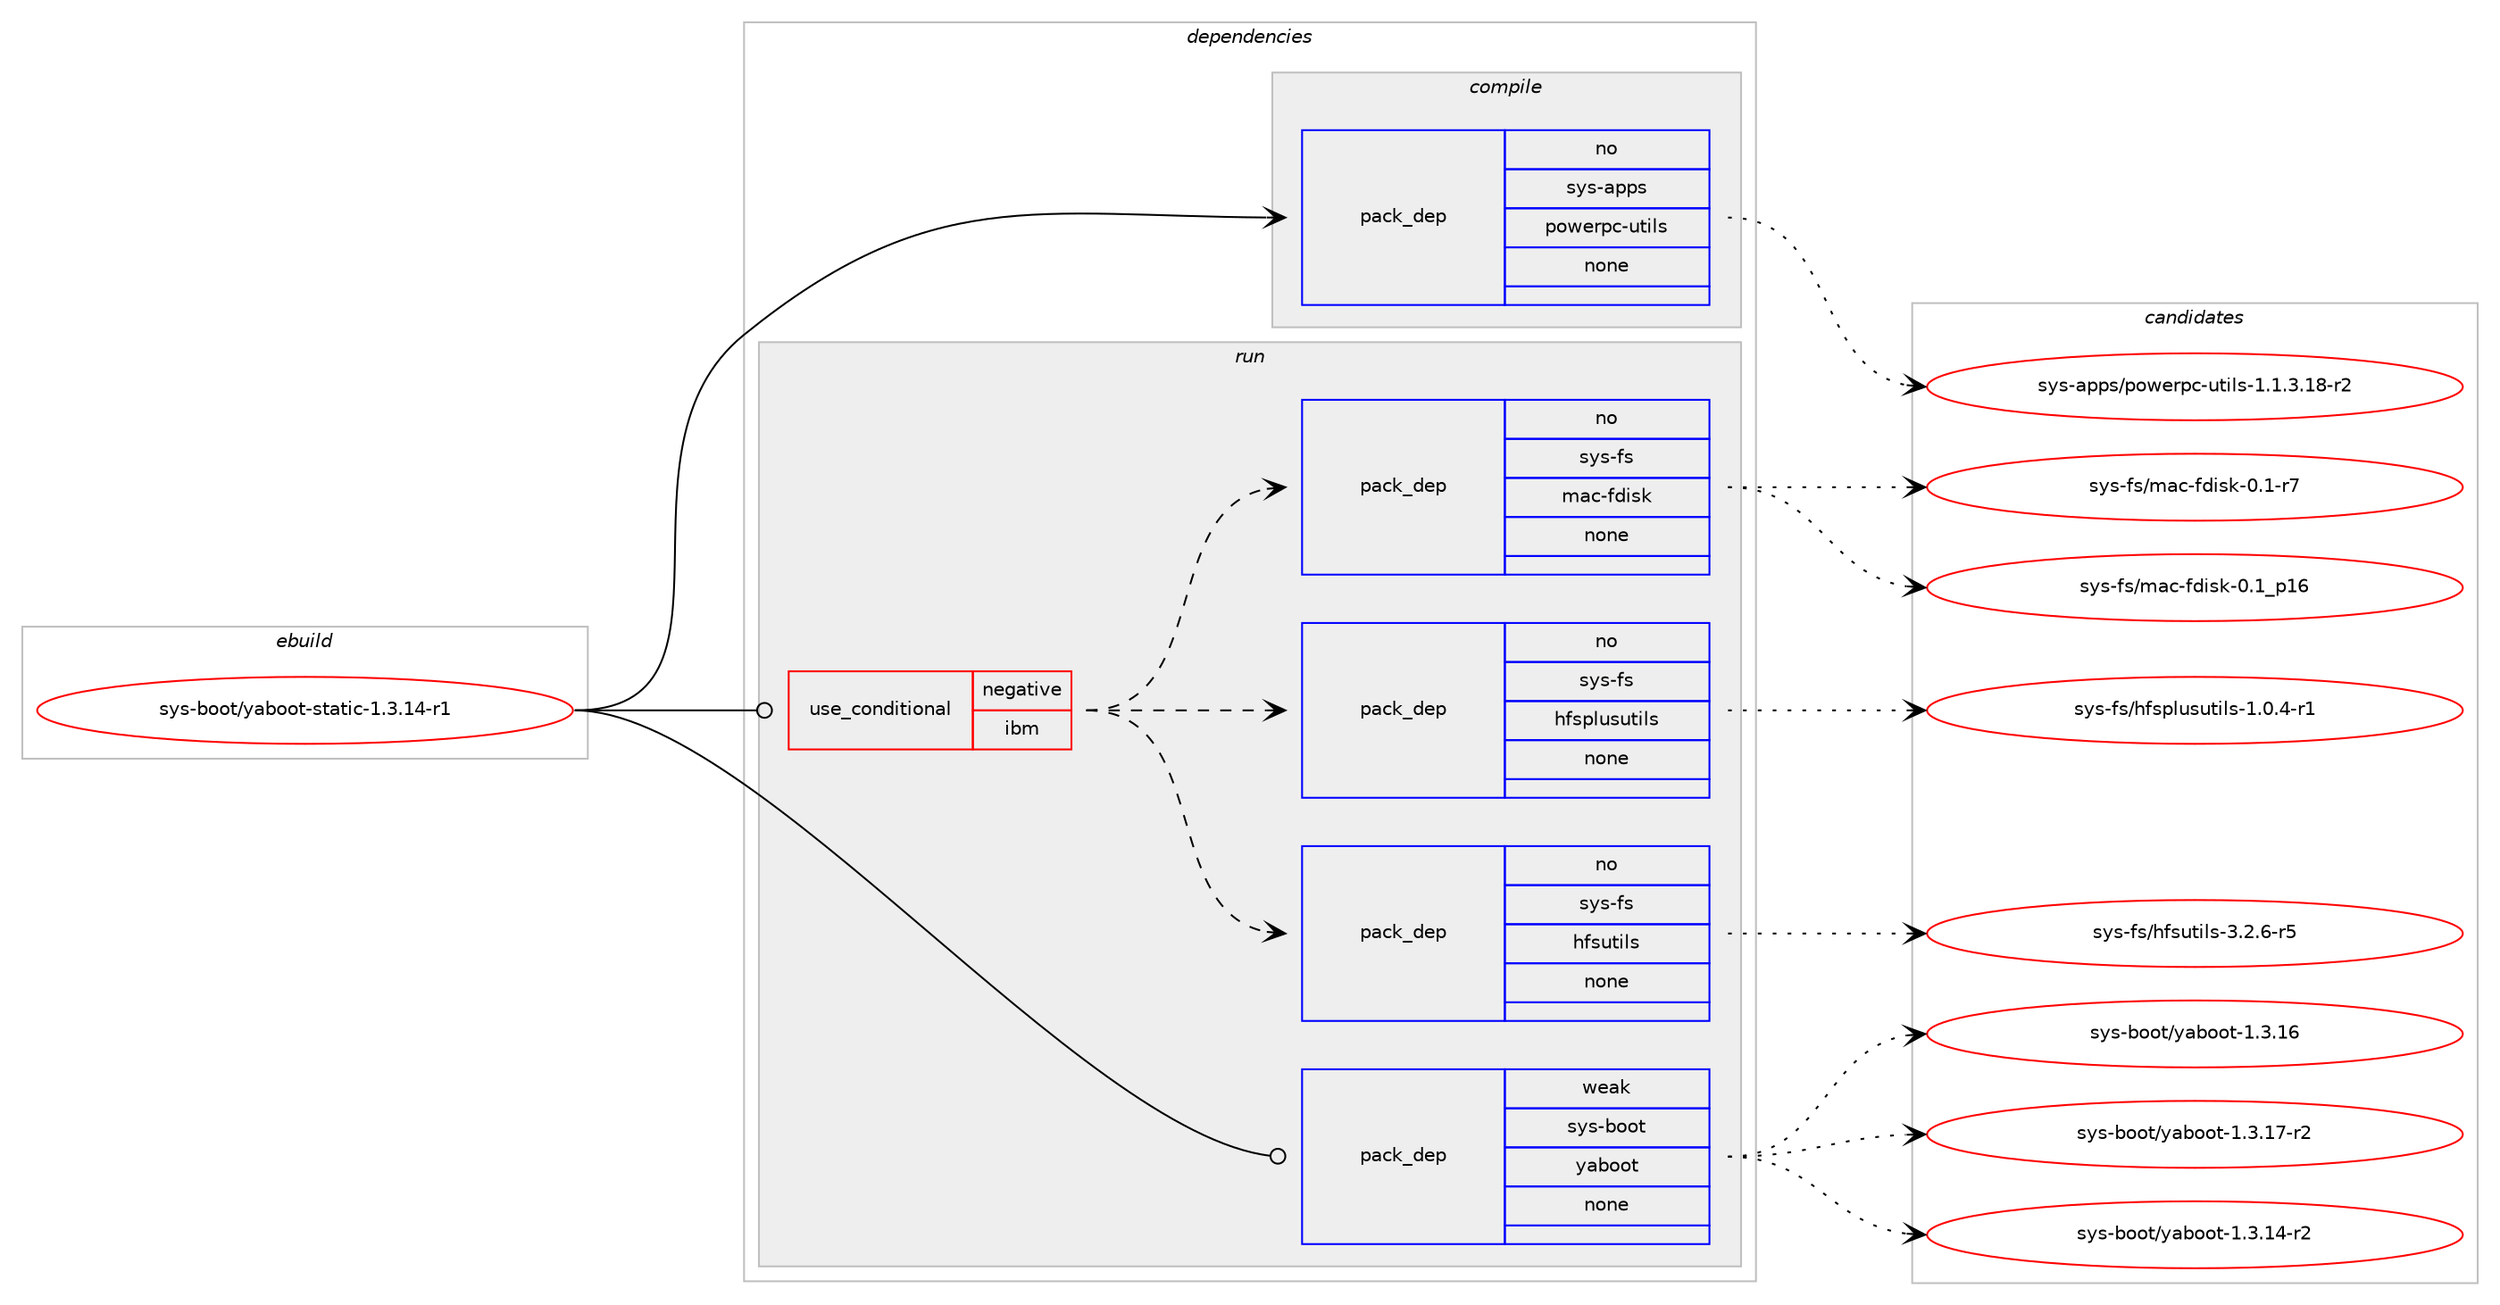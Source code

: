 digraph prolog {

# *************
# Graph options
# *************

newrank=true;
concentrate=true;
compound=true;
graph [rankdir=LR,fontname=Helvetica,fontsize=10,ranksep=1.5];#, ranksep=2.5, nodesep=0.2];
edge  [arrowhead=vee];
node  [fontname=Helvetica,fontsize=10];

# **********
# The ebuild
# **********

subgraph cluster_leftcol {
color=gray;
rank=same;
label=<<i>ebuild</i>>;
id [label="sys-boot/yaboot-static-1.3.14-r1", color=red, width=4, href="../sys-boot/yaboot-static-1.3.14-r1.svg"];
}

# ****************
# The dependencies
# ****************

subgraph cluster_midcol {
color=gray;
label=<<i>dependencies</i>>;
subgraph cluster_compile {
fillcolor="#eeeeee";
style=filled;
label=<<i>compile</i>>;
subgraph pack354239 {
dependency477508 [label=<<TABLE BORDER="0" CELLBORDER="1" CELLSPACING="0" CELLPADDING="4" WIDTH="220"><TR><TD ROWSPAN="6" CELLPADDING="30">pack_dep</TD></TR><TR><TD WIDTH="110">no</TD></TR><TR><TD>sys-apps</TD></TR><TR><TD>powerpc-utils</TD></TR><TR><TD>none</TD></TR><TR><TD></TD></TR></TABLE>>, shape=none, color=blue];
}
id:e -> dependency477508:w [weight=20,style="solid",arrowhead="vee"];
}
subgraph cluster_compileandrun {
fillcolor="#eeeeee";
style=filled;
label=<<i>compile and run</i>>;
}
subgraph cluster_run {
fillcolor="#eeeeee";
style=filled;
label=<<i>run</i>>;
subgraph cond114939 {
dependency477509 [label=<<TABLE BORDER="0" CELLBORDER="1" CELLSPACING="0" CELLPADDING="4"><TR><TD ROWSPAN="3" CELLPADDING="10">use_conditional</TD></TR><TR><TD>negative</TD></TR><TR><TD>ibm</TD></TR></TABLE>>, shape=none, color=red];
subgraph pack354240 {
dependency477510 [label=<<TABLE BORDER="0" CELLBORDER="1" CELLSPACING="0" CELLPADDING="4" WIDTH="220"><TR><TD ROWSPAN="6" CELLPADDING="30">pack_dep</TD></TR><TR><TD WIDTH="110">no</TD></TR><TR><TD>sys-fs</TD></TR><TR><TD>hfsutils</TD></TR><TR><TD>none</TD></TR><TR><TD></TD></TR></TABLE>>, shape=none, color=blue];
}
dependency477509:e -> dependency477510:w [weight=20,style="dashed",arrowhead="vee"];
subgraph pack354241 {
dependency477511 [label=<<TABLE BORDER="0" CELLBORDER="1" CELLSPACING="0" CELLPADDING="4" WIDTH="220"><TR><TD ROWSPAN="6" CELLPADDING="30">pack_dep</TD></TR><TR><TD WIDTH="110">no</TD></TR><TR><TD>sys-fs</TD></TR><TR><TD>hfsplusutils</TD></TR><TR><TD>none</TD></TR><TR><TD></TD></TR></TABLE>>, shape=none, color=blue];
}
dependency477509:e -> dependency477511:w [weight=20,style="dashed",arrowhead="vee"];
subgraph pack354242 {
dependency477512 [label=<<TABLE BORDER="0" CELLBORDER="1" CELLSPACING="0" CELLPADDING="4" WIDTH="220"><TR><TD ROWSPAN="6" CELLPADDING="30">pack_dep</TD></TR><TR><TD WIDTH="110">no</TD></TR><TR><TD>sys-fs</TD></TR><TR><TD>mac-fdisk</TD></TR><TR><TD>none</TD></TR><TR><TD></TD></TR></TABLE>>, shape=none, color=blue];
}
dependency477509:e -> dependency477512:w [weight=20,style="dashed",arrowhead="vee"];
}
id:e -> dependency477509:w [weight=20,style="solid",arrowhead="odot"];
subgraph pack354243 {
dependency477513 [label=<<TABLE BORDER="0" CELLBORDER="1" CELLSPACING="0" CELLPADDING="4" WIDTH="220"><TR><TD ROWSPAN="6" CELLPADDING="30">pack_dep</TD></TR><TR><TD WIDTH="110">weak</TD></TR><TR><TD>sys-boot</TD></TR><TR><TD>yaboot</TD></TR><TR><TD>none</TD></TR><TR><TD></TD></TR></TABLE>>, shape=none, color=blue];
}
id:e -> dependency477513:w [weight=20,style="solid",arrowhead="odot"];
}
}

# **************
# The candidates
# **************

subgraph cluster_choices {
rank=same;
color=gray;
label=<<i>candidates</i>>;

subgraph choice354239 {
color=black;
nodesep=1;
choice11512111545971121121154711211111910111411299451171161051081154549464946514649564511450 [label="sys-apps/powerpc-utils-1.1.3.18-r2", color=red, width=4,href="../sys-apps/powerpc-utils-1.1.3.18-r2.svg"];
dependency477508:e -> choice11512111545971121121154711211111910111411299451171161051081154549464946514649564511450:w [style=dotted,weight="100"];
}
subgraph choice354240 {
color=black;
nodesep=1;
choice11512111545102115471041021151171161051081154551465046544511453 [label="sys-fs/hfsutils-3.2.6-r5", color=red, width=4,href="../sys-fs/hfsutils-3.2.6-r5.svg"];
dependency477510:e -> choice11512111545102115471041021151171161051081154551465046544511453:w [style=dotted,weight="100"];
}
subgraph choice354241 {
color=black;
nodesep=1;
choice11512111545102115471041021151121081171151171161051081154549464846524511449 [label="sys-fs/hfsplusutils-1.0.4-r1", color=red, width=4,href="../sys-fs/hfsplusutils-1.0.4-r1.svg"];
dependency477511:e -> choice11512111545102115471041021151121081171151171161051081154549464846524511449:w [style=dotted,weight="100"];
}
subgraph choice354242 {
color=black;
nodesep=1;
choice1151211154510211547109979945102100105115107454846494511455 [label="sys-fs/mac-fdisk-0.1-r7", color=red, width=4,href="../sys-fs/mac-fdisk-0.1-r7.svg"];
choice115121115451021154710997994510210010511510745484649951124954 [label="sys-fs/mac-fdisk-0.1_p16", color=red, width=4,href="../sys-fs/mac-fdisk-0.1_p16.svg"];
dependency477512:e -> choice1151211154510211547109979945102100105115107454846494511455:w [style=dotted,weight="100"];
dependency477512:e -> choice115121115451021154710997994510210010511510745484649951124954:w [style=dotted,weight="100"];
}
subgraph choice354243 {
color=black;
nodesep=1;
choice1151211154598111111116471219798111111116454946514649524511450 [label="sys-boot/yaboot-1.3.14-r2", color=red, width=4,href="../sys-boot/yaboot-1.3.14-r2.svg"];
choice115121115459811111111647121979811111111645494651464954 [label="sys-boot/yaboot-1.3.16", color=red, width=4,href="../sys-boot/yaboot-1.3.16.svg"];
choice1151211154598111111116471219798111111116454946514649554511450 [label="sys-boot/yaboot-1.3.17-r2", color=red, width=4,href="../sys-boot/yaboot-1.3.17-r2.svg"];
dependency477513:e -> choice1151211154598111111116471219798111111116454946514649524511450:w [style=dotted,weight="100"];
dependency477513:e -> choice115121115459811111111647121979811111111645494651464954:w [style=dotted,weight="100"];
dependency477513:e -> choice1151211154598111111116471219798111111116454946514649554511450:w [style=dotted,weight="100"];
}
}

}
